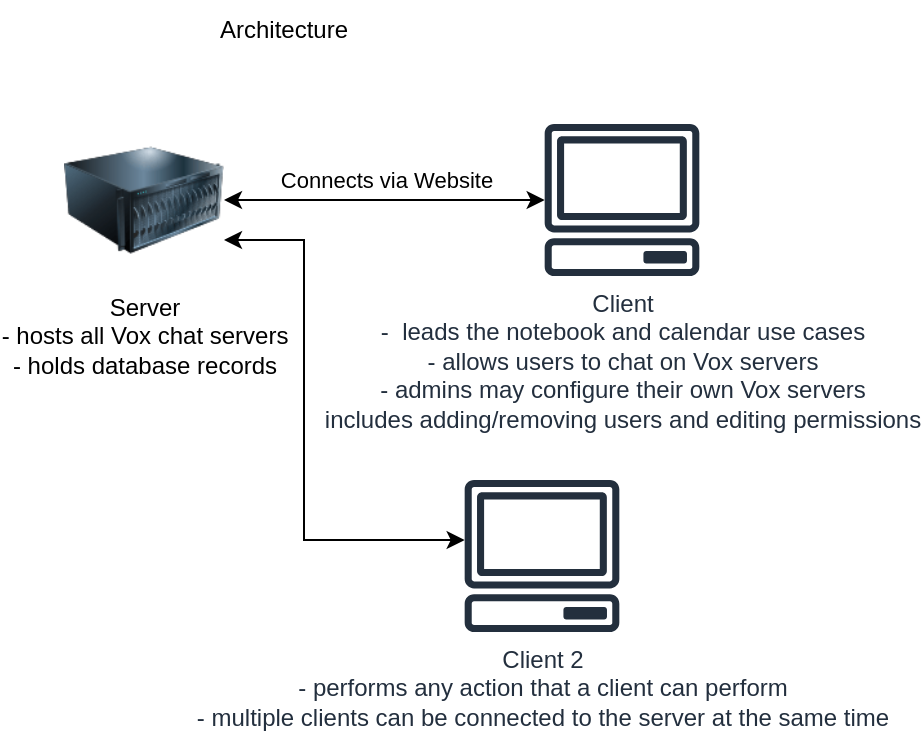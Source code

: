 <mxfile version="20.5.1" type="device"><diagram id="yINfyunXaMI8NttxMqQZ" name="Page-1"><mxGraphModel dx="716" dy="396" grid="1" gridSize="10" guides="1" tooltips="1" connect="1" arrows="1" fold="1" page="1" pageScale="1" pageWidth="850" pageHeight="1100" math="0" shadow="0"><root><mxCell id="0"/><mxCell id="1" parent="0"/><mxCell id="VNiVMQTtobtTlgf7iUb5-1" value="Architecture" style="text;html=1;strokeColor=none;fillColor=none;align=center;verticalAlign=middle;whiteSpace=wrap;rounded=0;" vertex="1" parent="1"><mxGeometry x="200" y="20" width="60" height="30" as="geometry"/></mxCell><mxCell id="VNiVMQTtobtTlgf7iUb5-4" style="edgeStyle=orthogonalEdgeStyle;rounded=0;orthogonalLoop=1;jettySize=auto;html=1;exitX=1;exitY=0.5;exitDx=0;exitDy=0;startArrow=classic;startFill=1;" edge="1" parent="1" source="VNiVMQTtobtTlgf7iUb5-2" target="VNiVMQTtobtTlgf7iUb5-3"><mxGeometry relative="1" as="geometry"/></mxCell><mxCell id="VNiVMQTtobtTlgf7iUb5-6" value="Connects via Website" style="edgeLabel;html=1;align=center;verticalAlign=middle;resizable=0;points=[];" vertex="1" connectable="0" parent="VNiVMQTtobtTlgf7iUb5-4"><mxGeometry x="0.263" y="-3" relative="1" as="geometry"><mxPoint x="-21" y="-13" as="offset"/></mxGeometry></mxCell><mxCell id="VNiVMQTtobtTlgf7iUb5-8" style="edgeStyle=orthogonalEdgeStyle;rounded=0;orthogonalLoop=1;jettySize=auto;html=1;exitX=1;exitY=0.75;exitDx=0;exitDy=0;startArrow=classic;startFill=1;" edge="1" parent="1" source="VNiVMQTtobtTlgf7iUb5-2" target="VNiVMQTtobtTlgf7iUb5-7"><mxGeometry relative="1" as="geometry"><Array as="points"><mxPoint x="240" y="140"/><mxPoint x="240" y="290"/></Array></mxGeometry></mxCell><mxCell id="VNiVMQTtobtTlgf7iUb5-2" value="&lt;div&gt;Server&lt;/div&gt;&lt;div&gt;- hosts all Vox chat servers&lt;/div&gt;&lt;div&gt;- holds database records&lt;br&gt;&lt;/div&gt;" style="image;html=1;image=img/lib/clip_art/computers/Server_128x128.png" vertex="1" parent="1"><mxGeometry x="120" y="80" width="80" height="80" as="geometry"/></mxCell><mxCell id="VNiVMQTtobtTlgf7iUb5-3" value="&lt;div&gt;Client&lt;/div&gt;&lt;div&gt;-&amp;nbsp; leads the notebook and calendar use cases&lt;/div&gt;&lt;div&gt;- allows users to chat on Vox servers&lt;/div&gt;&lt;div&gt;- admins may configure their own Vox servers&lt;/div&gt;&lt;div&gt;includes adding/removing users and editing permissions&lt;br&gt;&lt;/div&gt;" style="sketch=0;outlineConnect=0;fontColor=#232F3E;gradientColor=none;fillColor=#232F3D;strokeColor=none;dashed=0;verticalLabelPosition=bottom;verticalAlign=top;align=center;html=1;fontSize=12;fontStyle=0;aspect=fixed;pointerEvents=1;shape=mxgraph.aws4.client;" vertex="1" parent="1"><mxGeometry x="360" y="82" width="78" height="76" as="geometry"/></mxCell><mxCell id="VNiVMQTtobtTlgf7iUb5-7" value="&lt;div&gt;Client 2&lt;/div&gt;&lt;div&gt;- performs any action that a client can perform&lt;/div&gt;&lt;div&gt;- multiple clients can be connected to the server at the same time&lt;br&gt;&lt;/div&gt;" style="sketch=0;outlineConnect=0;fontColor=#232F3E;gradientColor=none;fillColor=#232F3D;strokeColor=none;dashed=0;verticalLabelPosition=bottom;verticalAlign=top;align=center;html=1;fontSize=12;fontStyle=0;aspect=fixed;pointerEvents=1;shape=mxgraph.aws4.client;" vertex="1" parent="1"><mxGeometry x="320" y="260" width="78" height="76" as="geometry"/></mxCell></root></mxGraphModel></diagram></mxfile>